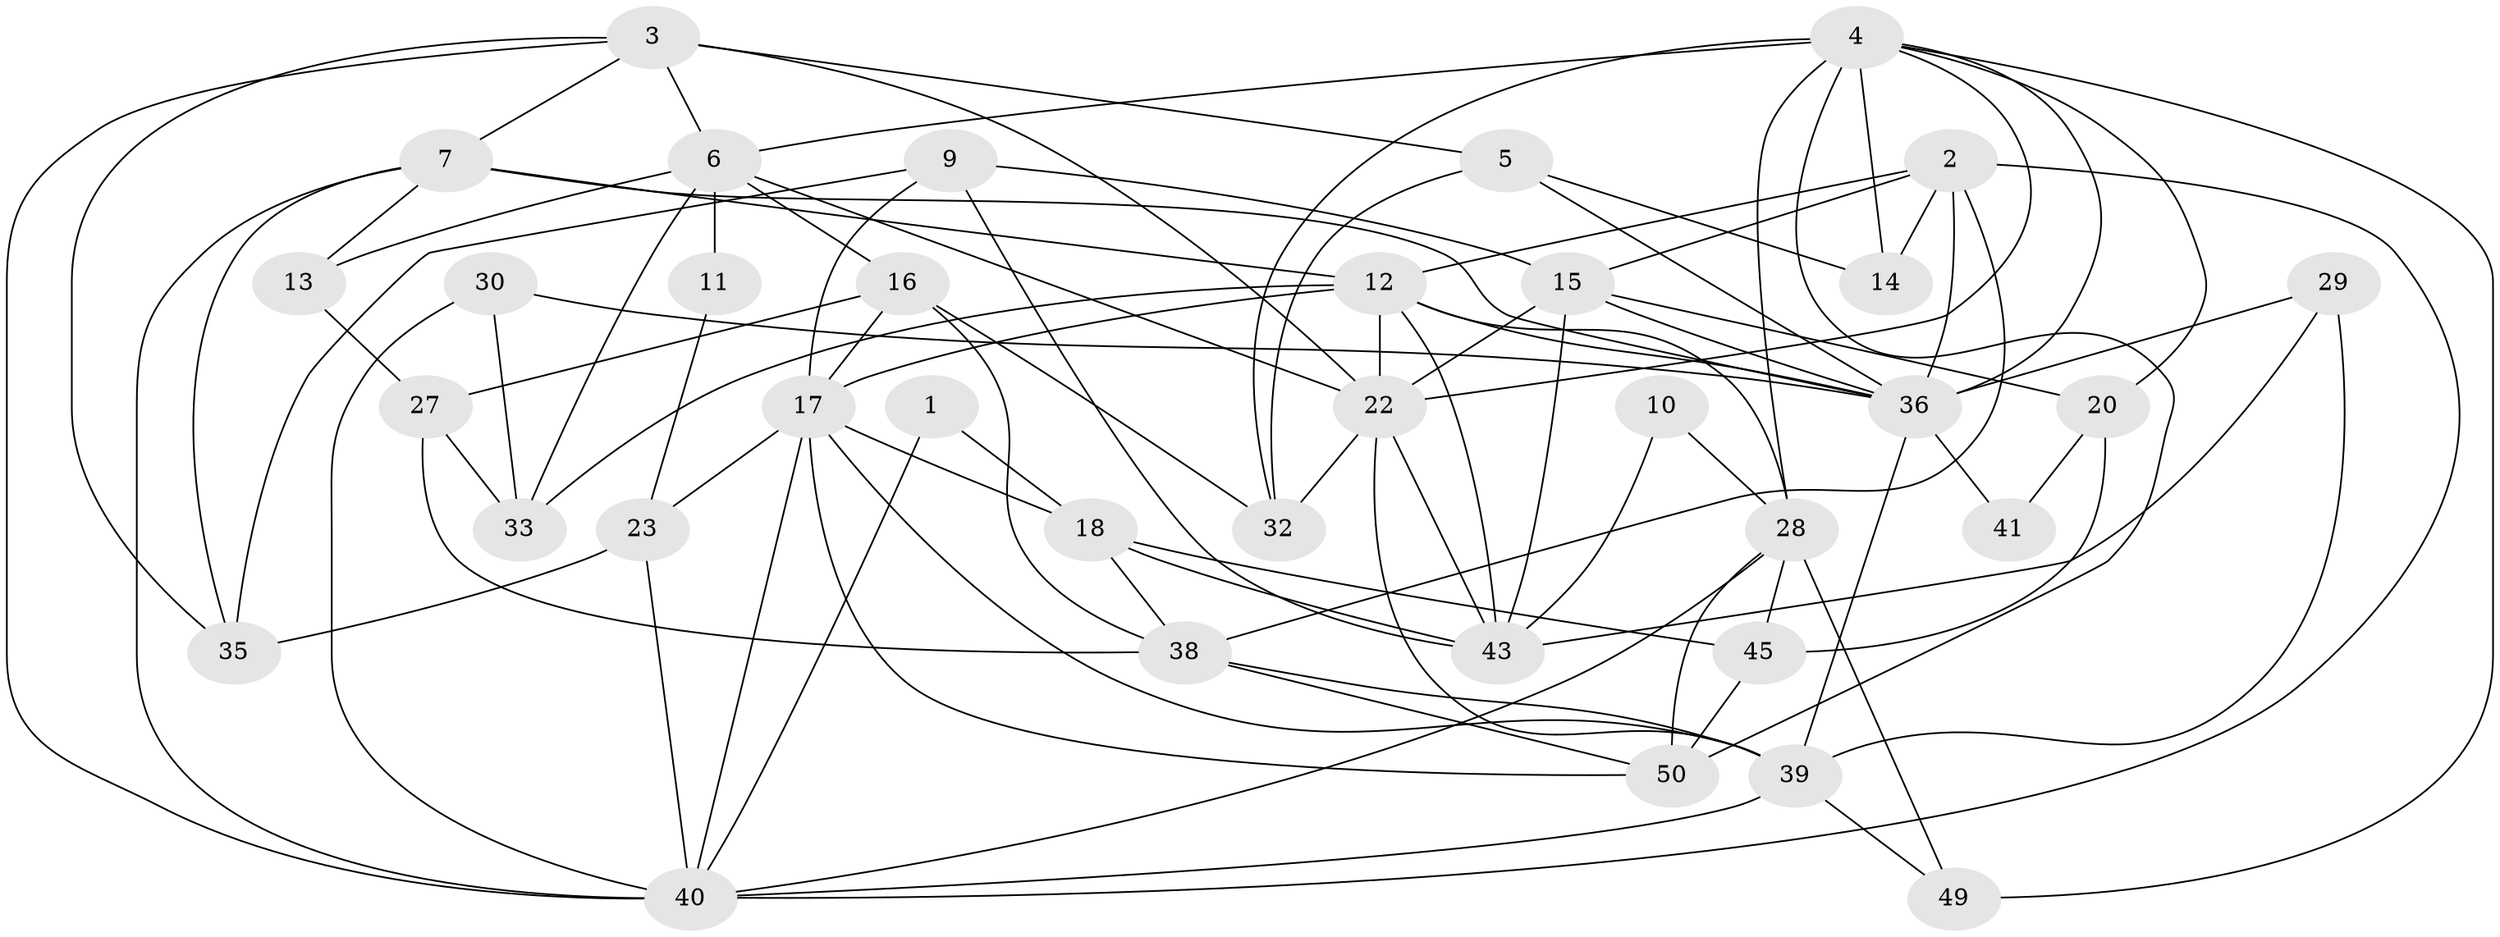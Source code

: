 // original degree distribution, {2: 0.13333333333333333, 5: 0.15, 4: 0.3, 7: 0.08333333333333333, 3: 0.26666666666666666, 6: 0.06666666666666667}
// Generated by graph-tools (version 1.1) at 2025/42/03/06/25 10:42:00]
// undirected, 36 vertices, 92 edges
graph export_dot {
graph [start="1"]
  node [color=gray90,style=filled];
  1;
  2 [super="+60"];
  3 [super="+52"];
  4 [super="+8"];
  5 [super="+31"];
  6 [super="+47"];
  7 [super="+24"];
  9 [super="+26"];
  10;
  11 [super="+19"];
  12 [super="+48"];
  13;
  14;
  15 [super="+21"];
  16 [super="+25"];
  17 [super="+58"];
  18 [super="+42"];
  20 [super="+37"];
  22 [super="+51"];
  23 [super="+54"];
  27;
  28 [super="+34"];
  29;
  30;
  32;
  33 [super="+56"];
  35;
  36 [super="+55"];
  38 [super="+57"];
  39 [super="+44"];
  40 [super="+53"];
  41;
  43 [super="+46"];
  45;
  49;
  50 [super="+59"];
  1 -- 40;
  1 -- 18;
  2 -- 14;
  2 -- 38;
  2 -- 12;
  2 -- 40;
  2 -- 36;
  2 -- 15;
  3 -- 6;
  3 -- 35;
  3 -- 40;
  3 -- 22;
  3 -- 5;
  3 -- 7;
  4 -- 20;
  4 -- 32;
  4 -- 49;
  4 -- 50;
  4 -- 36;
  4 -- 14;
  4 -- 22;
  4 -- 28;
  4 -- 6;
  5 -- 32;
  5 -- 36;
  5 -- 14;
  6 -- 16;
  6 -- 13;
  6 -- 33;
  6 -- 11 [weight=2];
  6 -- 22;
  7 -- 40;
  7 -- 12;
  7 -- 35;
  7 -- 36;
  7 -- 13;
  9 -- 35;
  9 -- 15;
  9 -- 17;
  9 -- 43;
  10 -- 43 [weight=2];
  10 -- 28;
  11 -- 23;
  12 -- 43;
  12 -- 36;
  12 -- 33;
  12 -- 17;
  12 -- 28;
  12 -- 22;
  13 -- 27;
  15 -- 20;
  15 -- 22;
  15 -- 43 [weight=2];
  15 -- 36;
  16 -- 38;
  16 -- 27;
  16 -- 32;
  16 -- 17;
  17 -- 18;
  17 -- 50;
  17 -- 23;
  17 -- 39;
  17 -- 40;
  18 -- 45;
  18 -- 43;
  18 -- 38;
  20 -- 41;
  20 -- 45;
  22 -- 43;
  22 -- 32;
  22 -- 39;
  23 -- 40 [weight=2];
  23 -- 35;
  27 -- 33;
  27 -- 38;
  28 -- 45;
  28 -- 49;
  28 -- 40;
  28 -- 50;
  29 -- 39;
  29 -- 43;
  29 -- 36;
  30 -- 33;
  30 -- 40;
  30 -- 36;
  36 -- 41;
  36 -- 39;
  38 -- 50;
  38 -- 39;
  39 -- 40;
  39 -- 49;
  45 -- 50;
}
